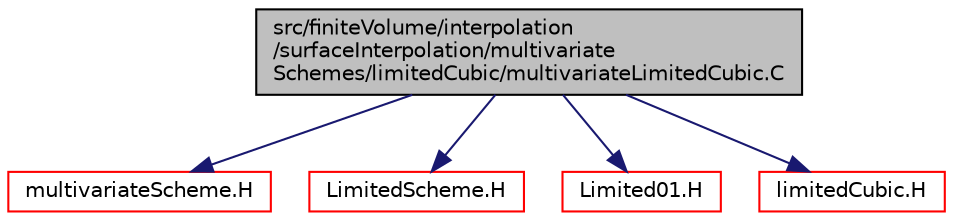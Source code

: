 digraph "src/finiteVolume/interpolation/surfaceInterpolation/multivariateSchemes/limitedCubic/multivariateLimitedCubic.C"
{
  bgcolor="transparent";
  edge [fontname="Helvetica",fontsize="10",labelfontname="Helvetica",labelfontsize="10"];
  node [fontname="Helvetica",fontsize="10",shape=record];
  Node0 [label="src/finiteVolume/interpolation\l/surfaceInterpolation/multivariate\lSchemes/limitedCubic/multivariateLimitedCubic.C",height=0.2,width=0.4,color="black", fillcolor="grey75", style="filled", fontcolor="black"];
  Node0 -> Node1 [color="midnightblue",fontsize="10",style="solid",fontname="Helvetica"];
  Node1 [label="multivariateScheme.H",height=0.2,width=0.4,color="red",URL="$a04256.html"];
  Node0 -> Node320 [color="midnightblue",fontsize="10",style="solid",fontname="Helvetica"];
  Node320 [label="LimitedScheme.H",height=0.2,width=0.4,color="red",URL="$a04127.html"];
  Node0 -> Node325 [color="midnightblue",fontsize="10",style="solid",fontname="Helvetica"];
  Node325 [label="Limited01.H",height=0.2,width=0.4,color="red",URL="$a04106.html"];
  Node0 -> Node327 [color="midnightblue",fontsize="10",style="solid",fontname="Helvetica"];
  Node327 [label="limitedCubic.H",height=0.2,width=0.4,color="red",URL="$a04112.html"];
}
